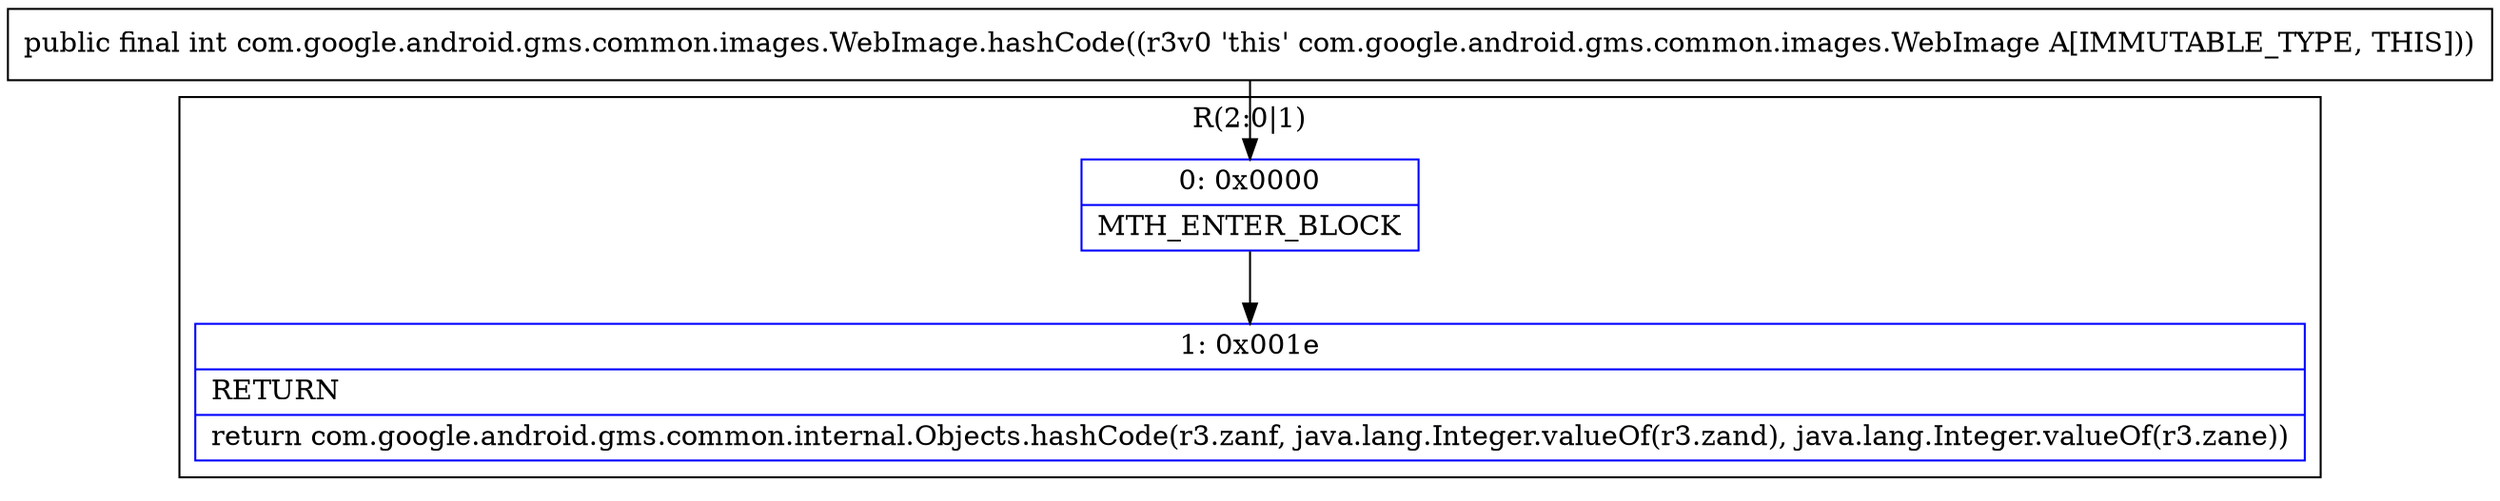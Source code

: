digraph "CFG forcom.google.android.gms.common.images.WebImage.hashCode()I" {
subgraph cluster_Region_1135735391 {
label = "R(2:0|1)";
node [shape=record,color=blue];
Node_0 [shape=record,label="{0\:\ 0x0000|MTH_ENTER_BLOCK\l}"];
Node_1 [shape=record,label="{1\:\ 0x001e|RETURN\l|return com.google.android.gms.common.internal.Objects.hashCode(r3.zanf, java.lang.Integer.valueOf(r3.zand), java.lang.Integer.valueOf(r3.zane))\l}"];
}
MethodNode[shape=record,label="{public final int com.google.android.gms.common.images.WebImage.hashCode((r3v0 'this' com.google.android.gms.common.images.WebImage A[IMMUTABLE_TYPE, THIS])) }"];
MethodNode -> Node_0;
Node_0 -> Node_1;
}

